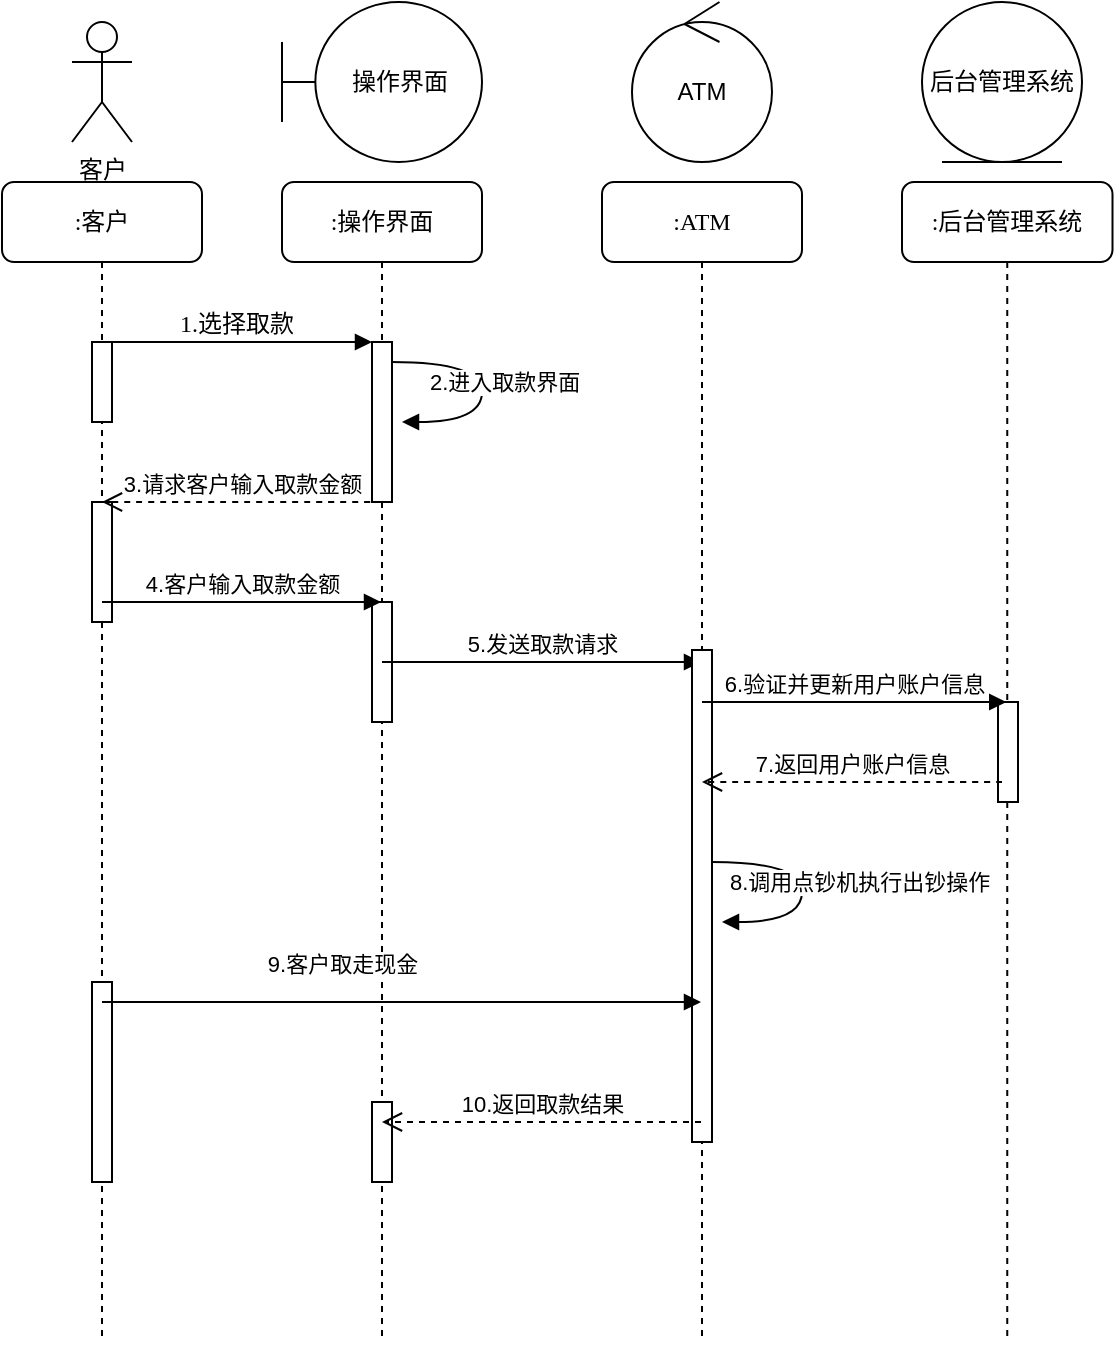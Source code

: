 <mxfile version="16.6.1" type="device"><diagram name="Page-1" id="13e1069c-82ec-6db2-03f1-153e76fe0fe0"><mxGraphModel dx="650" dy="689" grid="1" gridSize="10" guides="1" tooltips="1" connect="1" arrows="1" fold="1" page="1" pageScale="1" pageWidth="1169" pageHeight="827" background="none" math="0" shadow="0"><root><mxCell id="0"/><mxCell id="1" parent="0"/><mxCell id="7baba1c4bc27f4b0-2" value=":操作界面" style="shape=umlLifeline;perimeter=lifelinePerimeter;whiteSpace=wrap;html=1;container=1;collapsible=0;recursiveResize=0;outlineConnect=0;rounded=1;shadow=0;comic=0;labelBackgroundColor=none;strokeWidth=1;fontFamily=Verdana;fontSize=12;align=center;" parent="1" vertex="1"><mxGeometry x="240" y="140" width="100" height="580" as="geometry"/></mxCell><mxCell id="saKmNXNhmKmb561v1Lsh-4" value="" style="html=1;points=[];perimeter=orthogonalPerimeter;rounded=0;shadow=0;comic=0;labelBackgroundColor=none;strokeWidth=1;fontFamily=Verdana;fontSize=12;align=center;" parent="7baba1c4bc27f4b0-2" vertex="1"><mxGeometry x="45" y="80" width="10" height="80" as="geometry"/></mxCell><mxCell id="z_viyvxWiCA23RZ_DCBb-7" value="2.进入取款界面" style="edgeStyle=orthogonalEdgeStyle;html=1;align=left;spacingLeft=2;endArrow=block;rounded=0;entryX=1;entryY=0;strokeColor=#000000;curved=1;" edge="1" parent="7baba1c4bc27f4b0-2"><mxGeometry x="-0.739" y="-10" relative="1" as="geometry"><mxPoint x="55" y="90" as="sourcePoint"/><Array as="points"><mxPoint x="55" y="90"/><mxPoint x="100" y="90"/><mxPoint x="100" y="120"/></Array><mxPoint x="60" y="120" as="targetPoint"/><mxPoint as="offset"/></mxGeometry></mxCell><mxCell id="z_viyvxWiCA23RZ_DCBb-11" value="" style="html=1;points=[];perimeter=orthogonalPerimeter;" vertex="1" parent="7baba1c4bc27f4b0-2"><mxGeometry x="45" y="210" width="10" height="60" as="geometry"/></mxCell><mxCell id="z_viyvxWiCA23RZ_DCBb-13" value="5.发送取款请求" style="html=1;verticalAlign=bottom;endArrow=block;rounded=0;strokeColor=#000000;curved=1;" edge="1" parent="7baba1c4bc27f4b0-2" target="7baba1c4bc27f4b0-3"><mxGeometry width="80" relative="1" as="geometry"><mxPoint x="50" y="240" as="sourcePoint"/><mxPoint x="130" y="240" as="targetPoint"/></mxGeometry></mxCell><mxCell id="z_viyvxWiCA23RZ_DCBb-22" value="" style="html=1;points=[];perimeter=orthogonalPerimeter;" vertex="1" parent="7baba1c4bc27f4b0-2"><mxGeometry x="45" y="460" width="10" height="40" as="geometry"/></mxCell><mxCell id="7baba1c4bc27f4b0-3" value=":ATM" style="shape=umlLifeline;perimeter=lifelinePerimeter;whiteSpace=wrap;html=1;container=1;collapsible=0;recursiveResize=0;outlineConnect=0;rounded=1;shadow=0;comic=0;labelBackgroundColor=none;strokeWidth=1;fontFamily=Verdana;fontSize=12;align=center;" parent="1" vertex="1"><mxGeometry x="400" y="140" width="100" height="580" as="geometry"/></mxCell><mxCell id="z_viyvxWiCA23RZ_DCBb-12" value="" style="html=1;points=[];perimeter=orthogonalPerimeter;" vertex="1" parent="7baba1c4bc27f4b0-3"><mxGeometry x="45" y="234" width="10" height="246" as="geometry"/></mxCell><mxCell id="z_viyvxWiCA23RZ_DCBb-18" value="8.调用点钞机执行出钞操作" style="edgeStyle=orthogonalEdgeStyle;html=1;align=left;spacingLeft=2;endArrow=block;rounded=0;entryX=1;entryY=0;strokeColor=#000000;curved=1;" edge="1" parent="7baba1c4bc27f4b0-3"><mxGeometry x="-0.913" y="-10" relative="1" as="geometry"><mxPoint x="55" y="340" as="sourcePoint"/><Array as="points"><mxPoint x="55" y="340"/><mxPoint x="100" y="340"/><mxPoint x="100" y="370"/></Array><mxPoint x="60" y="370" as="targetPoint"/><mxPoint as="offset"/></mxGeometry></mxCell><mxCell id="7baba1c4bc27f4b0-8" value=":客户" style="shape=umlLifeline;perimeter=lifelinePerimeter;whiteSpace=wrap;html=1;container=1;collapsible=0;recursiveResize=0;outlineConnect=0;rounded=1;shadow=0;comic=0;labelBackgroundColor=none;strokeWidth=1;fontFamily=Verdana;fontSize=12;align=center;" parent="1" vertex="1"><mxGeometry x="100" y="140" width="100" height="580" as="geometry"/></mxCell><mxCell id="7baba1c4bc27f4b0-9" value="" style="html=1;points=[];perimeter=orthogonalPerimeter;rounded=0;shadow=0;comic=0;labelBackgroundColor=none;strokeWidth=1;fontFamily=Verdana;fontSize=12;align=center;" parent="7baba1c4bc27f4b0-8" vertex="1"><mxGeometry x="45" y="80" width="10" height="40" as="geometry"/></mxCell><mxCell id="z_viyvxWiCA23RZ_DCBb-8" value="" style="html=1;points=[];perimeter=orthogonalPerimeter;" vertex="1" parent="7baba1c4bc27f4b0-8"><mxGeometry x="45" y="160" width="10" height="60" as="geometry"/></mxCell><mxCell id="z_viyvxWiCA23RZ_DCBb-10" value="4.客户输入取款金额" style="html=1;verticalAlign=bottom;endArrow=block;rounded=0;strokeColor=#000000;curved=1;" edge="1" parent="7baba1c4bc27f4b0-8" target="7baba1c4bc27f4b0-2"><mxGeometry width="80" relative="1" as="geometry"><mxPoint x="50" y="210" as="sourcePoint"/><mxPoint x="130" y="210" as="targetPoint"/><Array as="points"><mxPoint x="160" y="210"/></Array></mxGeometry></mxCell><mxCell id="z_viyvxWiCA23RZ_DCBb-19" value="" style="html=1;points=[];perimeter=orthogonalPerimeter;" vertex="1" parent="7baba1c4bc27f4b0-8"><mxGeometry x="45" y="400" width="10" height="100" as="geometry"/></mxCell><mxCell id="krtXPOYTVXyJJNXq8KOw-3" value="客户" style="shape=umlActor;verticalLabelPosition=bottom;verticalAlign=top;html=1;" parent="1" vertex="1"><mxGeometry x="135" y="60" width="30" height="60" as="geometry"/></mxCell><mxCell id="krtXPOYTVXyJJNXq8KOw-4" value="操作界面" style="shape=umlBoundary;whiteSpace=wrap;html=1;" parent="1" vertex="1"><mxGeometry x="240" y="50" width="100" height="80" as="geometry"/></mxCell><mxCell id="krtXPOYTVXyJJNXq8KOw-5" value="ATM" style="ellipse;shape=umlControl;whiteSpace=wrap;html=1;" parent="1" vertex="1"><mxGeometry x="415" y="50" width="70" height="80" as="geometry"/></mxCell><mxCell id="saKmNXNhmKmb561v1Lsh-2" value="1.选择取款" style="html=1;verticalAlign=bottom;endArrow=block;entryX=0;entryY=0;labelBackgroundColor=none;fontFamily=Verdana;fontSize=12;edgeStyle=elbowEdgeStyle;elbow=vertical;exitX=0.3;exitY=0;exitDx=0;exitDy=0;exitPerimeter=0;" parent="1" source="7baba1c4bc27f4b0-9" target="saKmNXNhmKmb561v1Lsh-4" edge="1"><mxGeometry relative="1" as="geometry"><mxPoint x="160" y="260" as="sourcePoint"/></mxGeometry></mxCell><mxCell id="z_viyvxWiCA23RZ_DCBb-1" value="后台管理系统" style="ellipse;shape=umlEntity;whiteSpace=wrap;html=1;" vertex="1" parent="1"><mxGeometry x="560" y="50" width="80" height="80" as="geometry"/></mxCell><mxCell id="z_viyvxWiCA23RZ_DCBb-3" value=":后台管理系统" style="shape=umlLifeline;perimeter=lifelinePerimeter;whiteSpace=wrap;html=1;container=1;collapsible=0;recursiveResize=0;outlineConnect=0;rounded=1;shadow=0;comic=0;labelBackgroundColor=none;strokeWidth=1;fontFamily=Verdana;fontSize=12;align=center;" vertex="1" parent="1"><mxGeometry x="550" y="140" width="105.25" height="580" as="geometry"/></mxCell><mxCell id="z_viyvxWiCA23RZ_DCBb-15" value="" style="html=1;points=[];perimeter=orthogonalPerimeter;" vertex="1" parent="z_viyvxWiCA23RZ_DCBb-3"><mxGeometry x="48" y="260" width="10" height="50" as="geometry"/></mxCell><mxCell id="z_viyvxWiCA23RZ_DCBb-9" value="3.请求客户输入取款金额" style="html=1;verticalAlign=bottom;endArrow=open;dashed=1;endSize=8;rounded=0;strokeColor=#000000;curved=1;" edge="1" parent="1" target="7baba1c4bc27f4b0-8"><mxGeometry relative="1" as="geometry"><mxPoint x="290" y="300" as="sourcePoint"/><mxPoint x="210" y="300" as="targetPoint"/></mxGeometry></mxCell><mxCell id="z_viyvxWiCA23RZ_DCBb-14" value="6.验证并更新用户账户信息" style="html=1;verticalAlign=bottom;endArrow=block;rounded=0;strokeColor=#000000;curved=1;" edge="1" parent="1" source="7baba1c4bc27f4b0-3" target="z_viyvxWiCA23RZ_DCBb-3"><mxGeometry width="80" relative="1" as="geometry"><mxPoint x="470" y="400" as="sourcePoint"/><mxPoint x="550" y="400" as="targetPoint"/><Array as="points"><mxPoint x="560" y="400"/></Array></mxGeometry></mxCell><mxCell id="z_viyvxWiCA23RZ_DCBb-16" value="7.返回用户账户信息" style="html=1;verticalAlign=bottom;endArrow=open;dashed=1;endSize=8;rounded=0;strokeColor=#000000;curved=1;" edge="1" parent="1" target="7baba1c4bc27f4b0-3"><mxGeometry relative="1" as="geometry"><mxPoint x="600" y="440" as="sourcePoint"/><mxPoint x="520" y="440" as="targetPoint"/></mxGeometry></mxCell><mxCell id="z_viyvxWiCA23RZ_DCBb-20" value="9.客户取走现金" style="html=1;verticalAlign=bottom;endArrow=block;rounded=0;strokeColor=#000000;" edge="1" parent="1" source="7baba1c4bc27f4b0-8" target="7baba1c4bc27f4b0-3"><mxGeometry x="-0.199" y="10" width="80" relative="1" as="geometry"><mxPoint x="150" y="570" as="sourcePoint"/><mxPoint x="230" y="570" as="targetPoint"/><Array as="points"><mxPoint x="320" y="550"/></Array><mxPoint as="offset"/></mxGeometry></mxCell><mxCell id="z_viyvxWiCA23RZ_DCBb-21" value="10.返回取款结果" style="html=1;verticalAlign=bottom;endArrow=open;dashed=1;endSize=8;rounded=0;strokeColor=#000000;" edge="1" parent="1" source="7baba1c4bc27f4b0-3" target="7baba1c4bc27f4b0-2"><mxGeometry relative="1" as="geometry"><mxPoint x="420" y="610" as="sourcePoint"/><mxPoint x="340" y="610" as="targetPoint"/><Array as="points"><mxPoint x="310" y="610"/></Array></mxGeometry></mxCell></root></mxGraphModel></diagram></mxfile>